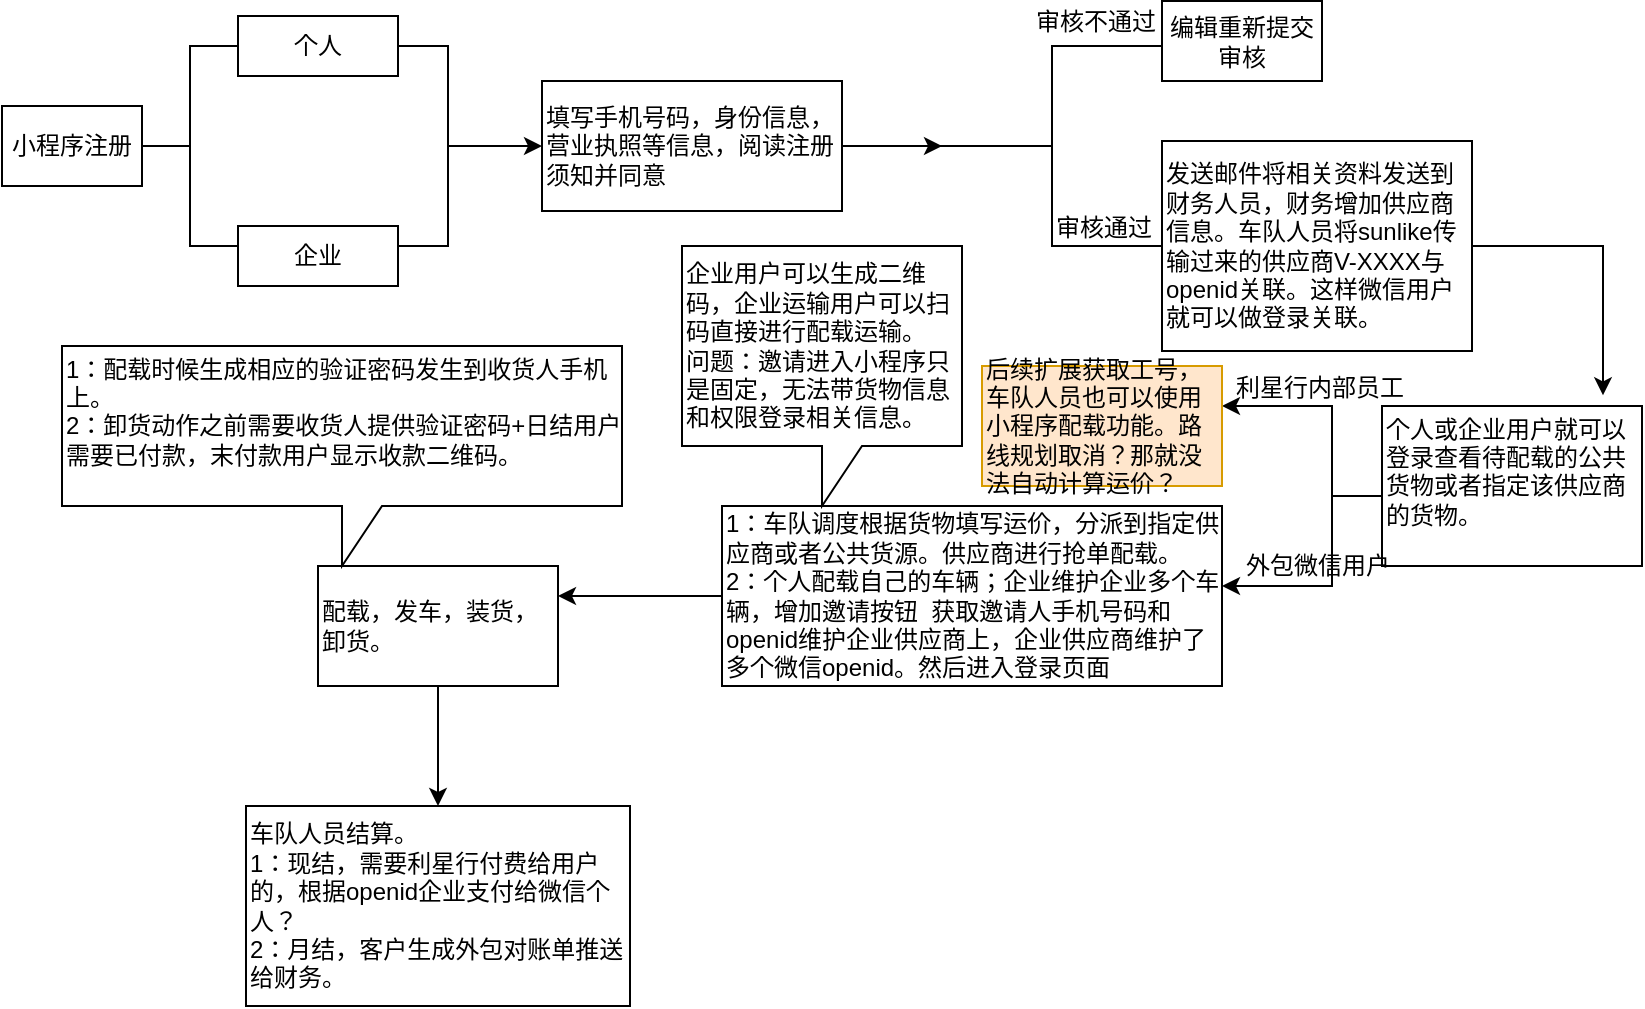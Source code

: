 <mxfile version="14.1.8" type="github">
  <diagram id="RszOXISDdHmtw6IOIue5" name="Page-1">
    <mxGraphModel dx="946" dy="1712" grid="1" gridSize="10" guides="1" tooltips="1" connect="1" arrows="1" fold="1" page="1" pageScale="1" pageWidth="827" pageHeight="1169" math="0" shadow="0">
      <root>
        <mxCell id="0" />
        <mxCell id="1" parent="0" />
        <mxCell id="aT7vle9MAwXnZ9zrjEU5-1" value="小程序注册" style="rounded=0;whiteSpace=wrap;html=1;" vertex="1" parent="1">
          <mxGeometry y="50" width="70" height="40" as="geometry" />
        </mxCell>
        <mxCell id="aT7vle9MAwXnZ9zrjEU5-2" value="" style="strokeWidth=1;html=1;shape=mxgraph.flowchart.annotation_2;align=left;pointerEvents=1;gradientColor=#ffffff;fillColor=none;" vertex="1" parent="1">
          <mxGeometry x="70" y="20" width="48" height="100" as="geometry" />
        </mxCell>
        <mxCell id="aT7vle9MAwXnZ9zrjEU5-3" value="个人" style="rounded=0;whiteSpace=wrap;html=1;" vertex="1" parent="1">
          <mxGeometry x="118" y="5" width="80" height="30" as="geometry" />
        </mxCell>
        <mxCell id="aT7vle9MAwXnZ9zrjEU5-4" value="企业" style="rounded=0;whiteSpace=wrap;html=1;" vertex="1" parent="1">
          <mxGeometry x="118" y="110" width="80" height="30" as="geometry" />
        </mxCell>
        <mxCell id="aT7vle9MAwXnZ9zrjEU5-5" value="" style="edgeStyle=orthogonalEdgeStyle;rounded=0;orthogonalLoop=1;jettySize=auto;html=1;" edge="1" parent="1" source="aT7vle9MAwXnZ9zrjEU5-6" target="aT7vle9MAwXnZ9zrjEU5-7">
          <mxGeometry relative="1" as="geometry" />
        </mxCell>
        <mxCell id="aT7vle9MAwXnZ9zrjEU5-6" value="" style="strokeWidth=1;html=1;shape=mxgraph.flowchart.annotation_2;align=left;pointerEvents=1;rotation=180;" vertex="1" parent="1">
          <mxGeometry x="198" y="20" width="50" height="100" as="geometry" />
        </mxCell>
        <mxCell id="aT7vle9MAwXnZ9zrjEU5-7" value="填写手机号码，身份信息，营业执照等信息，阅读注册须知并同意" style="rounded=0;whiteSpace=wrap;html=1;align=left;" vertex="1" parent="1">
          <mxGeometry x="270" y="37.5" width="150" height="65" as="geometry" />
        </mxCell>
        <mxCell id="aT7vle9MAwXnZ9zrjEU5-8" value="" style="edgeStyle=orthogonalEdgeStyle;rounded=0;orthogonalLoop=1;jettySize=auto;html=1;" edge="1" parent="1" target="aT7vle9MAwXnZ9zrjEU5-10">
          <mxGeometry relative="1" as="geometry">
            <mxPoint x="510" y="70" as="sourcePoint" />
            <Array as="points">
              <mxPoint x="420" y="70" />
              <mxPoint x="420" y="70" />
            </Array>
          </mxGeometry>
        </mxCell>
        <mxCell id="aT7vle9MAwXnZ9zrjEU5-9" style="edgeStyle=orthogonalEdgeStyle;rounded=0;orthogonalLoop=1;jettySize=auto;html=1;exitX=0;exitY=0.5;exitDx=0;exitDy=0;exitPerimeter=0;entryX=0;entryY=0.5;entryDx=0;entryDy=0;entryPerimeter=0;" edge="1" parent="1" source="aT7vle9MAwXnZ9zrjEU5-10" target="aT7vle9MAwXnZ9zrjEU5-10">
          <mxGeometry relative="1" as="geometry">
            <mxPoint x="420" y="70" as="targetPoint" />
          </mxGeometry>
        </mxCell>
        <mxCell id="aT7vle9MAwXnZ9zrjEU5-10" value="" style="strokeWidth=1;html=1;shape=mxgraph.flowchart.annotation_2;align=left;pointerEvents=1" vertex="1" parent="1">
          <mxGeometry x="470" y="20" width="110" height="100" as="geometry" />
        </mxCell>
        <mxCell id="aT7vle9MAwXnZ9zrjEU5-11" value="审核不通过" style="text;html=1;resizable=0;points=[];autosize=1;align=left;verticalAlign=top;spacingTop=-4;" vertex="1" parent="1">
          <mxGeometry x="515" y="-2.5" width="80" height="20" as="geometry" />
        </mxCell>
        <mxCell id="aT7vle9MAwXnZ9zrjEU5-12" value="审核通过" style="text;html=1;resizable=0;points=[];autosize=1;align=left;verticalAlign=top;spacingTop=-4;" vertex="1" parent="1">
          <mxGeometry x="525" y="101" width="60" height="20" as="geometry" />
        </mxCell>
        <mxCell id="aT7vle9MAwXnZ9zrjEU5-13" value="编辑重新提交审核" style="rounded=0;whiteSpace=wrap;html=1;strokeWidth=1;fillColor=none;gradientColor=#ffffff;" vertex="1" parent="1">
          <mxGeometry x="580" y="-2.5" width="80" height="40" as="geometry" />
        </mxCell>
        <mxCell id="aT7vle9MAwXnZ9zrjEU5-14" style="edgeStyle=orthogonalEdgeStyle;rounded=0;orthogonalLoop=1;jettySize=auto;html=1;exitX=1;exitY=0.5;exitDx=0;exitDy=0;entryX=0.85;entryY=-0.067;entryDx=0;entryDy=0;entryPerimeter=0;" edge="1" parent="1" source="aT7vle9MAwXnZ9zrjEU5-15" target="aT7vle9MAwXnZ9zrjEU5-16">
          <mxGeometry relative="1" as="geometry" />
        </mxCell>
        <mxCell id="aT7vle9MAwXnZ9zrjEU5-15" value="发送邮件将相关资料发送到财务人员，财务增加供应商信息。车队人员将sunlike传输过来的供应商V-XXXX与openid关联。这样微信用户就可以做登录关联。" style="rounded=0;whiteSpace=wrap;html=1;strokeWidth=1;fillColor=none;gradientColor=#ffffff;align=left;" vertex="1" parent="1">
          <mxGeometry x="580" y="67.5" width="155" height="105" as="geometry" />
        </mxCell>
        <mxCell id="aT7vle9MAwXnZ9zrjEU5-16" value="&lt;div&gt;个人或企业用户就可以登录查看待配载的公共货物或者指定该供应商的货物。&lt;/div&gt;&lt;div&gt;&lt;br&gt;&lt;/div&gt;" style="rounded=0;whiteSpace=wrap;html=1;strokeWidth=1;fillColor=none;gradientColor=#ffffff;align=left;" vertex="1" parent="1">
          <mxGeometry x="690" y="200" width="130" height="80" as="geometry" />
        </mxCell>
        <mxCell id="aT7vle9MAwXnZ9zrjEU5-17" style="edgeStyle=orthogonalEdgeStyle;rounded=0;orthogonalLoop=1;jettySize=auto;html=1;exitX=1;exitY=1;exitDx=0;exitDy=0;exitPerimeter=0;" edge="1" parent="1" source="aT7vle9MAwXnZ9zrjEU5-19">
          <mxGeometry relative="1" as="geometry">
            <mxPoint x="610" y="200" as="targetPoint" />
          </mxGeometry>
        </mxCell>
        <mxCell id="aT7vle9MAwXnZ9zrjEU5-18" style="edgeStyle=orthogonalEdgeStyle;rounded=0;orthogonalLoop=1;jettySize=auto;html=1;exitX=1;exitY=0;exitDx=0;exitDy=0;exitPerimeter=0;" edge="1" parent="1" source="aT7vle9MAwXnZ9zrjEU5-19">
          <mxGeometry relative="1" as="geometry">
            <mxPoint x="610" y="290" as="targetPoint" />
          </mxGeometry>
        </mxCell>
        <mxCell id="aT7vle9MAwXnZ9zrjEU5-19" value="" style="strokeWidth=1;html=1;shape=mxgraph.flowchart.annotation_2;align=left;pointerEvents=1;fillColor=none;gradientColor=#ffffff;rotation=-180;" vertex="1" parent="1">
          <mxGeometry x="640" y="200" width="50" height="90" as="geometry" />
        </mxCell>
        <mxCell id="aT7vle9MAwXnZ9zrjEU5-20" value="后续扩展获取工号，车队人员也可以使用小程序配载功能。路线规划取消？那就没法自动计算运价？" style="rounded=0;whiteSpace=wrap;html=1;strokeWidth=1;fillColor=#ffe6cc;strokeColor=#d79b00;align=left;" vertex="1" parent="1">
          <mxGeometry x="490" y="180" width="120" height="60" as="geometry" />
        </mxCell>
        <mxCell id="aT7vle9MAwXnZ9zrjEU5-21" style="edgeStyle=none;rounded=0;orthogonalLoop=1;jettySize=auto;html=1;exitX=0;exitY=0.5;exitDx=0;exitDy=0;entryX=1;entryY=0.25;entryDx=0;entryDy=0;" edge="1" parent="1" source="aT7vle9MAwXnZ9zrjEU5-22" target="aT7vle9MAwXnZ9zrjEU5-26">
          <mxGeometry relative="1" as="geometry">
            <mxPoint x="320" y="295" as="targetPoint" />
          </mxGeometry>
        </mxCell>
        <mxCell id="aT7vle9MAwXnZ9zrjEU5-22" value="&lt;div align=&quot;left&quot;&gt;1：车队调度根据货物填写运价，分派到指定供应商或者公共货源。供应商进行抢单配载。&lt;br&gt;&lt;/div&gt;&lt;div align=&quot;left&quot;&gt;2：个人配载自己的车辆；企业维护企业多个车辆，增加邀请按钮&amp;nbsp; 获取邀请人手机号码和openid维护企业供应商上，企业供应商维护了多个微信openid。然后进入登录页面&lt;/div&gt;&lt;div&gt;&lt;/div&gt;" style="rounded=0;whiteSpace=wrap;html=1;strokeWidth=1;fillColor=none;gradientColor=#ffffff;align=left;" vertex="1" parent="1">
          <mxGeometry x="360" y="250" width="250" height="90" as="geometry" />
        </mxCell>
        <mxCell id="aT7vle9MAwXnZ9zrjEU5-23" value="利星行内部员工" style="text;html=1;resizable=0;points=[];autosize=1;align=left;verticalAlign=top;spacingTop=-4;" vertex="1" parent="1">
          <mxGeometry x="615" y="181" width="100" height="20" as="geometry" />
        </mxCell>
        <mxCell id="aT7vle9MAwXnZ9zrjEU5-24" value="外包微信用户" style="text;html=1;resizable=0;points=[];autosize=1;align=left;verticalAlign=top;spacingTop=-4;" vertex="1" parent="1">
          <mxGeometry x="620" y="270" width="90" height="20" as="geometry" />
        </mxCell>
        <mxCell id="aT7vle9MAwXnZ9zrjEU5-25" style="edgeStyle=none;rounded=0;orthogonalLoop=1;jettySize=auto;html=1;exitX=0.5;exitY=1;exitDx=0;exitDy=0;entryX=0.5;entryY=0;entryDx=0;entryDy=0;" edge="1" parent="1" source="aT7vle9MAwXnZ9zrjEU5-26" target="aT7vle9MAwXnZ9zrjEU5-29">
          <mxGeometry relative="1" as="geometry" />
        </mxCell>
        <mxCell id="aT7vle9MAwXnZ9zrjEU5-26" value="配载，发车，装货，卸货。" style="rounded=0;whiteSpace=wrap;html=1;strokeWidth=1;fillColor=none;gradientColor=#ffffff;align=left;" vertex="1" parent="1">
          <mxGeometry x="158" y="280" width="120" height="60" as="geometry" />
        </mxCell>
        <mxCell id="aT7vle9MAwXnZ9zrjEU5-27" value="&lt;div&gt;企业用户可以生成二维码，企业运输用户可以扫码直接进行配载运输。&lt;/div&gt;&lt;div&gt;问题：邀请进入小程序只是固定，无法带货物信息和权限登录相关信息。&lt;br&gt;&lt;/div&gt;" style="shape=callout;whiteSpace=wrap;html=1;perimeter=calloutPerimeter;strokeWidth=1;fillColor=none;gradientColor=#ffffff;align=left;" vertex="1" parent="1">
          <mxGeometry x="340" y="120" width="140" height="130" as="geometry" />
        </mxCell>
        <mxCell id="aT7vle9MAwXnZ9zrjEU5-28" value="&lt;p style=&quot;line-height: 100%&quot; align=&quot;left&quot;&gt;&lt;/p&gt;&lt;div align=&quot;left&quot;&gt;1：配载时候生成相应的验证密码发生到收货人手机上。&lt;/div&gt;&lt;div align=&quot;left&quot;&gt;2：卸货动作之前需要收货人提供验证密码+日结用户需要已付款，末付款用户显示收款二维码。&lt;/div&gt;&lt;div align=&quot;left&quot;&gt;&lt;br&gt;&lt;/div&gt;&lt;p align=&quot;left&quot;&gt;&lt;/p&gt;" style="shape=callout;whiteSpace=wrap;html=1;perimeter=calloutPerimeter;strokeWidth=1;fillColor=none;gradientColor=#ffffff;align=left;" vertex="1" parent="1">
          <mxGeometry x="30" y="170" width="280" height="110" as="geometry" />
        </mxCell>
        <mxCell id="aT7vle9MAwXnZ9zrjEU5-29" value="&lt;div&gt;车队人员结算。&lt;/div&gt;&lt;div&gt;1：现结，需要利星行付费给用户的，根据openid企业支付给微信个人？&lt;/div&gt;&lt;div&gt;2：月结，客户生成外包对账单推送给财务。&lt;/div&gt;" style="rounded=0;whiteSpace=wrap;html=1;strokeWidth=1;fillColor=none;gradientColor=#ffffff;align=left;" vertex="1" parent="1">
          <mxGeometry x="122" y="400" width="192" height="100" as="geometry" />
        </mxCell>
      </root>
    </mxGraphModel>
  </diagram>
</mxfile>
